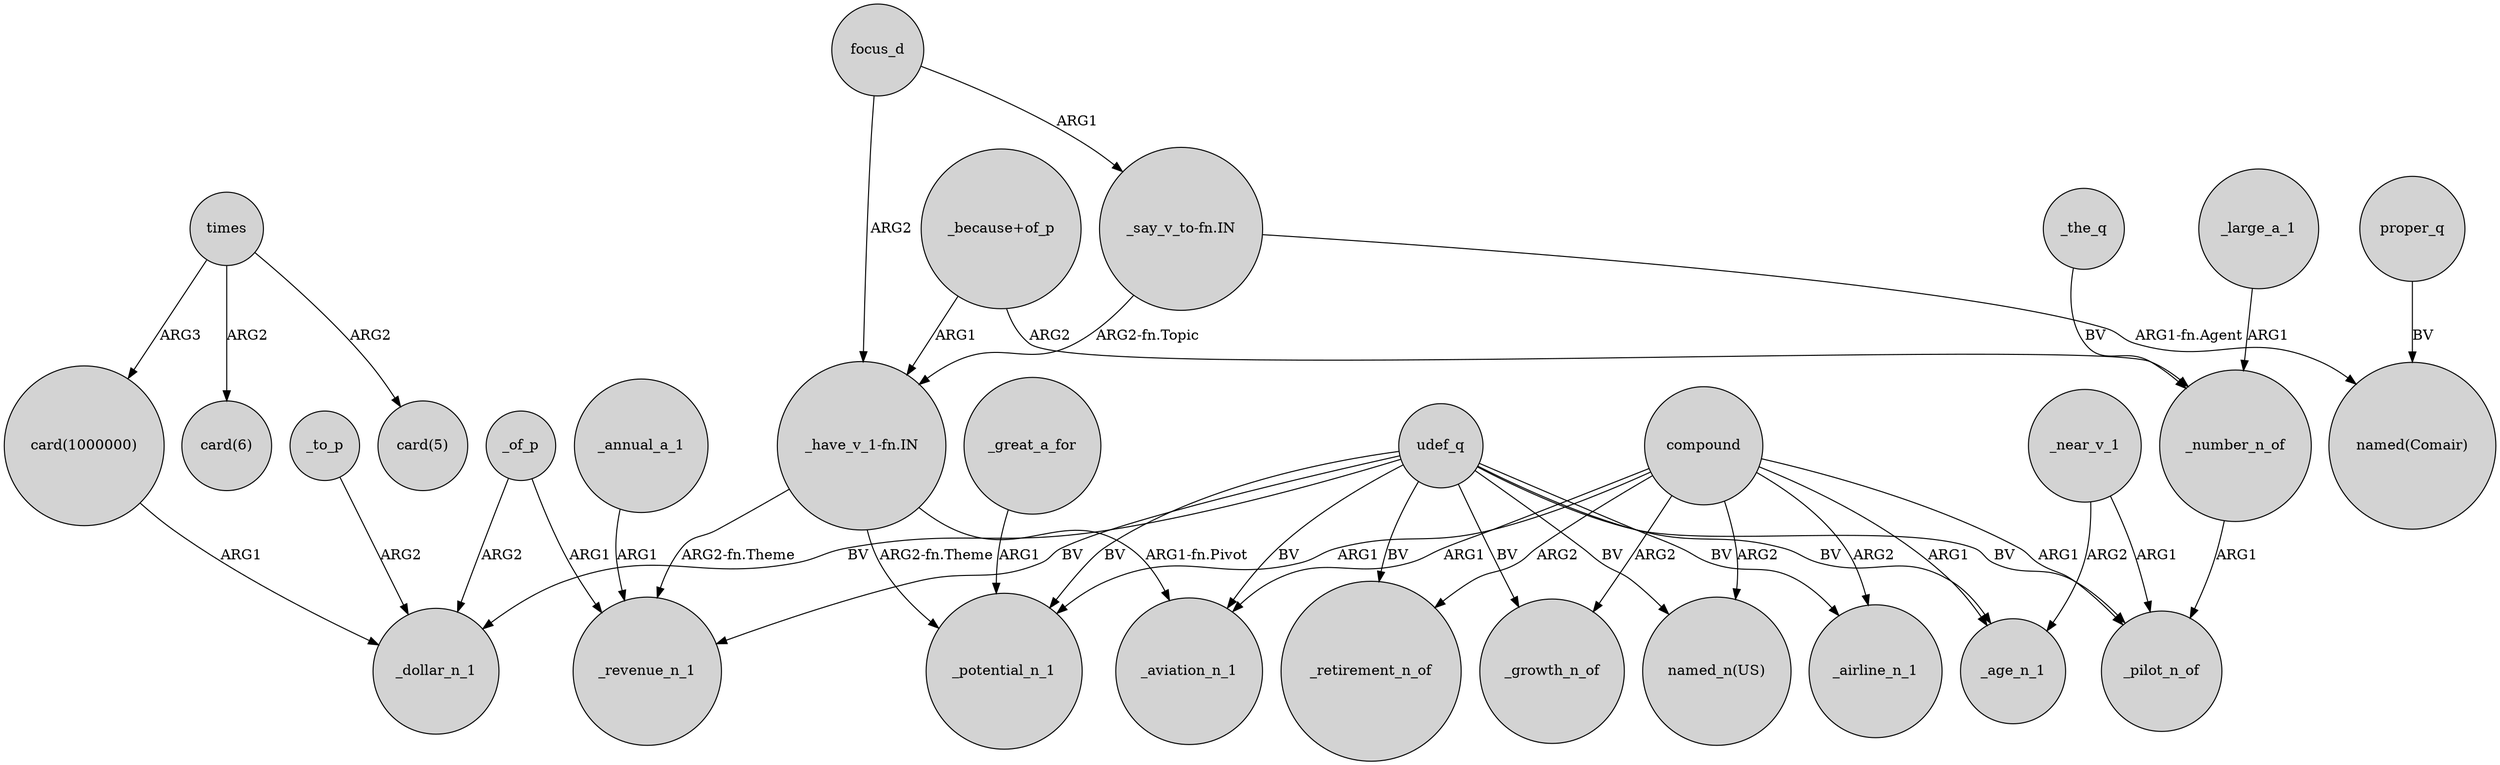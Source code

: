 digraph {
	node [shape=circle style=filled]
	times -> "card(5)" [label=ARG2]
	"card(1000000)" -> _dollar_n_1 [label=ARG1]
	_annual_a_1 -> _revenue_n_1 [label=ARG1]
	udef_q -> "named_n(US)" [label=BV]
	_to_p -> _dollar_n_1 [label=ARG2]
	_near_v_1 -> _pilot_n_of [label=ARG1]
	focus_d -> "_have_v_1-fn.IN" [label=ARG2]
	"_because+of_p" -> _number_n_of [label=ARG2]
	_the_q -> _number_n_of [label=BV]
	_near_v_1 -> _age_n_1 [label=ARG2]
	times -> "card(6)" [label=ARG2]
	_great_a_for -> _potential_n_1 [label=ARG1]
	compound -> _potential_n_1 [label=ARG1]
	compound -> _growth_n_of [label=ARG2]
	"_have_v_1-fn.IN" -> _aviation_n_1 [label="ARG1-fn.Pivot"]
	compound -> "named_n(US)" [label=ARG2]
	compound -> _aviation_n_1 [label=ARG1]
	_large_a_1 -> _number_n_of [label=ARG1]
	compound -> _age_n_1 [label=ARG1]
	udef_q -> _retirement_n_of [label=BV]
	compound -> _pilot_n_of [label=ARG1]
	udef_q -> _revenue_n_1 [label=BV]
	udef_q -> _pilot_n_of [label=BV]
	times -> "card(1000000)" [label=ARG3]
	"_have_v_1-fn.IN" -> _potential_n_1 [label="ARG2-fn.Theme"]
	_of_p -> _revenue_n_1 [label=ARG1]
	udef_q -> _aviation_n_1 [label=BV]
	compound -> _retirement_n_of [label=ARG2]
	_number_n_of -> _pilot_n_of [label=ARG1]
	udef_q -> _age_n_1 [label=BV]
	"_say_v_to-fn.IN" -> "_have_v_1-fn.IN" [label="ARG2-fn.Topic"]
	compound -> _airline_n_1 [label=ARG2]
	udef_q -> _potential_n_1 [label=BV]
	_of_p -> _dollar_n_1 [label=ARG2]
	udef_q -> _airline_n_1 [label=BV]
	"_because+of_p" -> "_have_v_1-fn.IN" [label=ARG1]
	udef_q -> _growth_n_of [label=BV]
	"_say_v_to-fn.IN" -> "named(Comair)" [label="ARG1-fn.Agent"]
	proper_q -> "named(Comair)" [label=BV]
	udef_q -> _dollar_n_1 [label=BV]
	focus_d -> "_say_v_to-fn.IN" [label=ARG1]
	"_have_v_1-fn.IN" -> _revenue_n_1 [label="ARG2-fn.Theme"]
}
